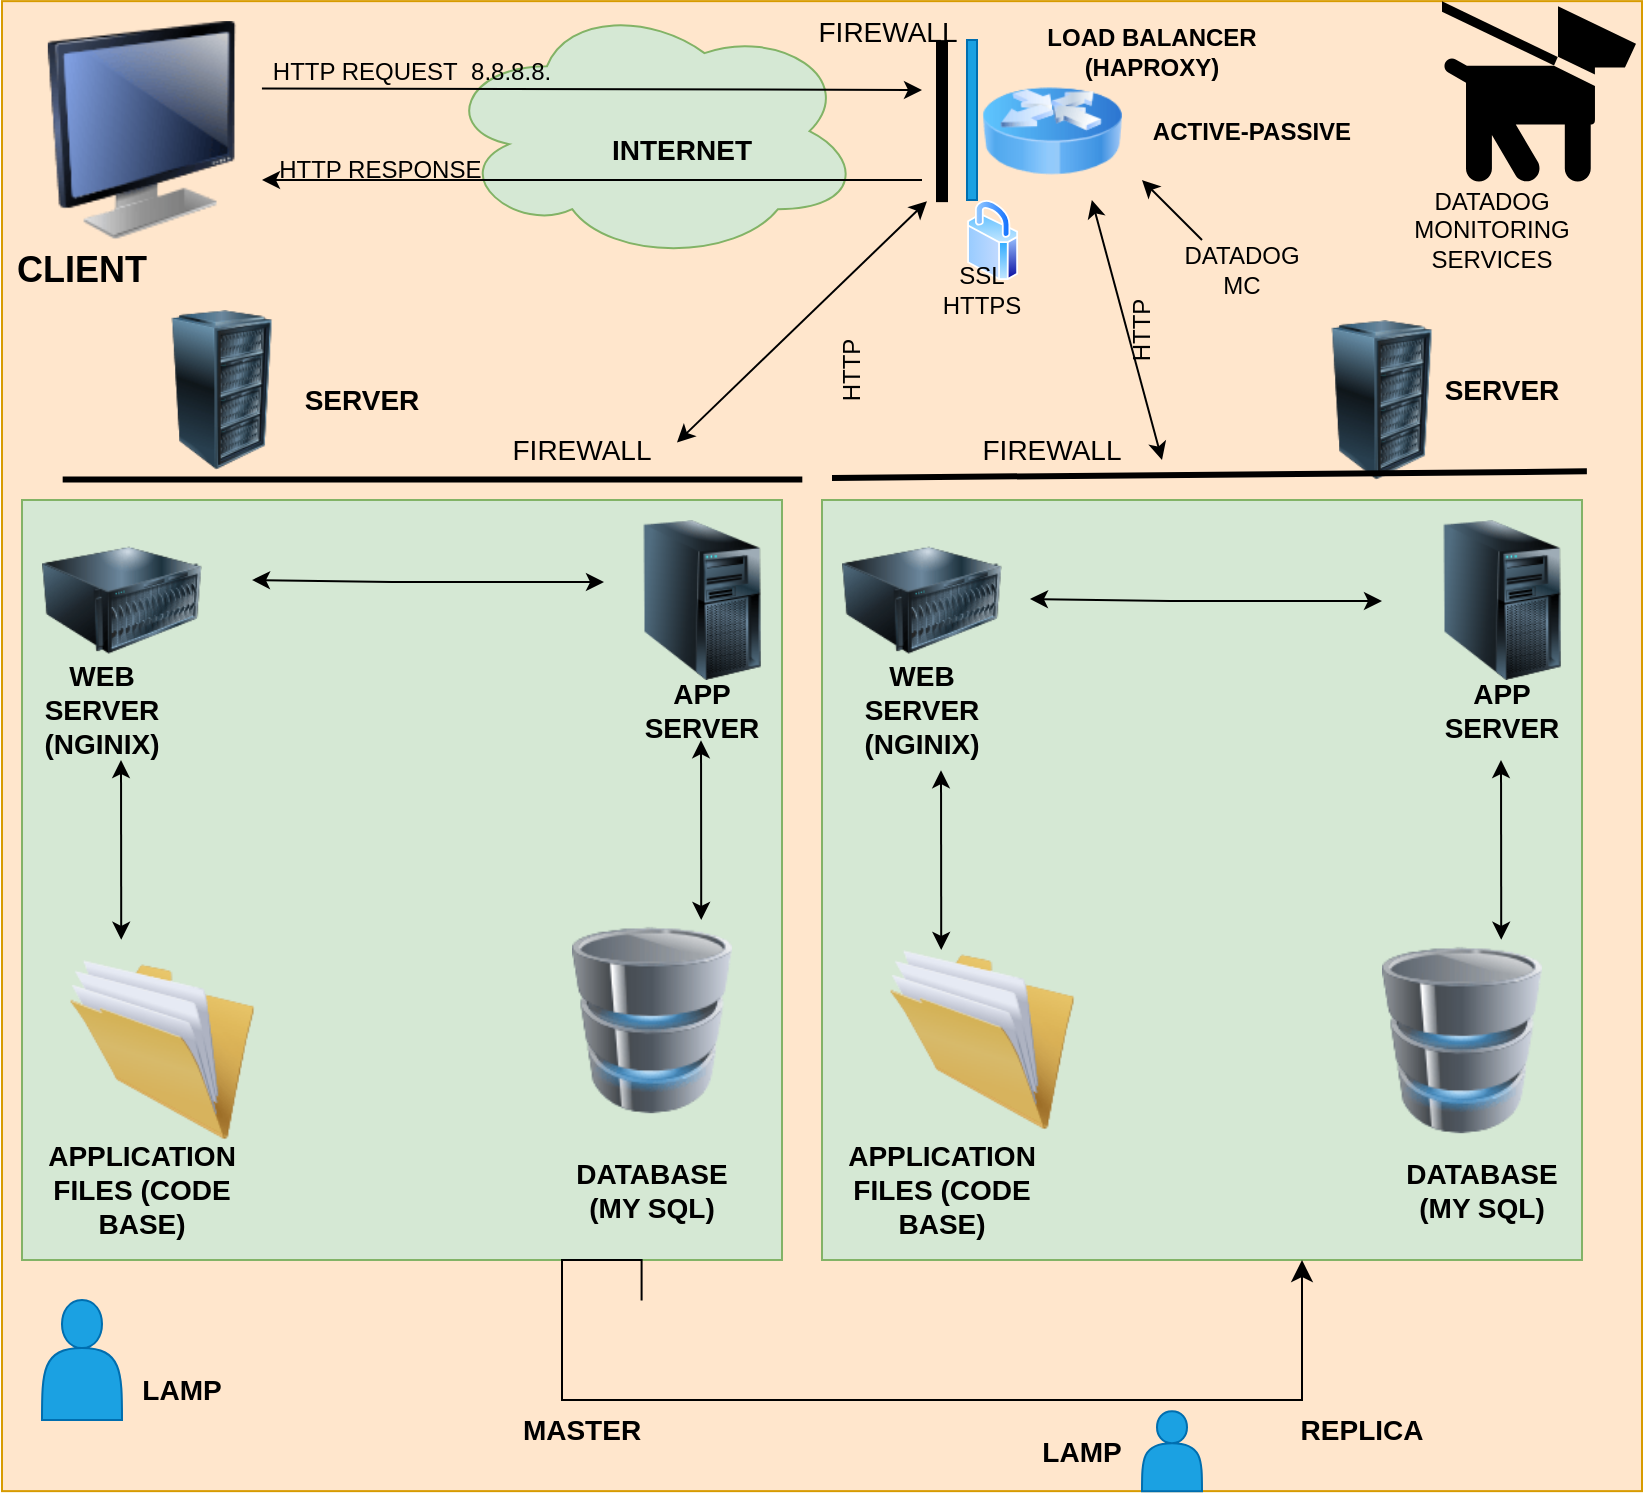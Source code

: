 <mxfile version="23.1.7" type="github">
  <diagram name="Page-1" id="rrZ6mg99N3KnCUDMdktR">
    <mxGraphModel dx="880" dy="1534" grid="1" gridSize="10" guides="1" tooltips="1" connect="1" arrows="1" fold="1" page="1" pageScale="1" pageWidth="850" pageHeight="1100" math="0" shadow="0">
      <root>
        <mxCell id="0" />
        <mxCell id="1" parent="0" />
        <mxCell id="l2eI5rGPwK0Tam45J4ou-1" value="" style="rounded=0;whiteSpace=wrap;html=1;fillColor=#ffe6cc;strokeColor=#d79b00;" vertex="1" parent="1">
          <mxGeometry x="30" y="-409.43" width="820" height="745" as="geometry" />
        </mxCell>
        <mxCell id="l2eI5rGPwK0Tam45J4ou-2" value="" style="ellipse;shape=cloud;whiteSpace=wrap;html=1;fillColor=#d5e8d4;strokeColor=#82b366;" vertex="1" parent="1">
          <mxGeometry x="250" y="-409.43" width="210" height="130" as="geometry" />
        </mxCell>
        <mxCell id="l2eI5rGPwK0Tam45J4ou-3" value="" style="image;html=1;image=img/lib/clip_art/computers/Monitor_128x128.png" vertex="1" parent="1">
          <mxGeometry x="40" y="-399.43" width="120" height="109.43" as="geometry" />
        </mxCell>
        <mxCell id="l2eI5rGPwK0Tam45J4ou-4" value="" style="whiteSpace=wrap;html=1;aspect=fixed;fillColor=#d5e8d4;strokeColor=#82b366;" vertex="1" parent="1">
          <mxGeometry x="40" y="-160" width="380" height="380" as="geometry" />
        </mxCell>
        <mxCell id="l2eI5rGPwK0Tam45J4ou-5" value="" style="whiteSpace=wrap;html=1;aspect=fixed;fillColor=#d5e8d4;strokeColor=#82b366;" vertex="1" parent="1">
          <mxGeometry x="440" y="-160" width="380" height="380" as="geometry" />
        </mxCell>
        <mxCell id="l2eI5rGPwK0Tam45J4ou-6" value="" style="image;html=1;image=img/lib/clip_art/computers/Server_Rack_128x128.png" vertex="1" parent="1">
          <mxGeometry x="100" y="-255" width="80" height="80" as="geometry" />
        </mxCell>
        <mxCell id="l2eI5rGPwK0Tam45J4ou-7" value="" style="image;html=1;image=img/lib/clip_art/computers/Server_Rack_128x128.png" vertex="1" parent="1">
          <mxGeometry x="680" y="-250" width="80" height="80" as="geometry" />
        </mxCell>
        <mxCell id="l2eI5rGPwK0Tam45J4ou-8" value="" style="image;html=1;image=img/lib/clip_art/networking/Router_Icon_128x128.png" vertex="1" parent="1">
          <mxGeometry x="520" y="-379.43" width="70" height="70" as="geometry" />
        </mxCell>
        <mxCell id="l2eI5rGPwK0Tam45J4ou-9" value="" style="image;html=1;image=img/lib/clip_art/computers/Server_Tower_128x128.png" vertex="1" parent="1">
          <mxGeometry x="340" y="-150" width="80" height="80" as="geometry" />
        </mxCell>
        <mxCell id="l2eI5rGPwK0Tam45J4ou-10" value="" style="image;html=1;image=img/lib/clip_art/computers/Server_Tower_128x128.png" vertex="1" parent="1">
          <mxGeometry x="740" y="-150" width="80" height="80" as="geometry" />
        </mxCell>
        <mxCell id="l2eI5rGPwK0Tam45J4ou-11" value="&lt;font style=&quot;font-size: 14px;&quot;&gt;&lt;b&gt;APP SERVER&lt;/b&gt;&lt;/font&gt;" style="text;strokeColor=none;align=center;fillColor=none;html=1;verticalAlign=middle;whiteSpace=wrap;rounded=0;" vertex="1" parent="1">
          <mxGeometry x="350" y="-70" width="60" height="30" as="geometry" />
        </mxCell>
        <mxCell id="l2eI5rGPwK0Tam45J4ou-12" value="&lt;font style=&quot;font-size: 14px;&quot;&gt;&lt;b&gt;APP SERVER&lt;/b&gt;&lt;/font&gt;" style="text;strokeColor=none;align=center;fillColor=none;html=1;verticalAlign=middle;whiteSpace=wrap;rounded=0;" vertex="1" parent="1">
          <mxGeometry x="750" y="-70" width="60" height="30" as="geometry" />
        </mxCell>
        <mxCell id="l2eI5rGPwK0Tam45J4ou-13" value="" style="image;html=1;image=img/lib/clip_art/computers/Server_128x128.png" vertex="1" parent="1">
          <mxGeometry x="50" y="-150" width="80" height="80" as="geometry" />
        </mxCell>
        <mxCell id="l2eI5rGPwK0Tam45J4ou-14" value="" style="image;html=1;image=img/lib/clip_art/computers/Server_128x128.png" vertex="1" parent="1">
          <mxGeometry x="450" y="-150" width="80" height="80" as="geometry" />
        </mxCell>
        <mxCell id="l2eI5rGPwK0Tam45J4ou-15" value="&lt;font style=&quot;font-size: 14px;&quot;&gt;&lt;b&gt;WEB SERVER (NGINIX)&lt;/b&gt;&lt;/font&gt;" style="text;strokeColor=none;align=center;fillColor=none;html=1;verticalAlign=middle;whiteSpace=wrap;rounded=0;" vertex="1" parent="1">
          <mxGeometry x="50" y="-70" width="60" height="30" as="geometry" />
        </mxCell>
        <mxCell id="l2eI5rGPwK0Tam45J4ou-16" value="&lt;font style=&quot;font-size: 14px;&quot;&gt;&lt;b&gt;WEB SERVER (NGINIX)&lt;/b&gt;&lt;/font&gt;" style="text;strokeColor=none;align=center;fillColor=none;html=1;verticalAlign=middle;whiteSpace=wrap;rounded=0;" vertex="1" parent="1">
          <mxGeometry x="460" y="-70" width="60" height="30" as="geometry" />
        </mxCell>
        <mxCell id="l2eI5rGPwK0Tam45J4ou-17" value="" style="image;html=1;image=img/lib/clip_art/computers/Database_128x128.png" vertex="1" parent="1">
          <mxGeometry x="315" y="40" width="80" height="120" as="geometry" />
        </mxCell>
        <mxCell id="l2eI5rGPwK0Tam45J4ou-18" value="" style="image;html=1;image=img/lib/clip_art/computers/Database_128x128.png" vertex="1" parent="1">
          <mxGeometry x="720" y="50" width="80" height="120" as="geometry" />
        </mxCell>
        <mxCell id="l2eI5rGPwK0Tam45J4ou-19" value="&lt;b style=&quot;border-color: var(--border-color); font-size: 14px;&quot;&gt;DATABASE&lt;br style=&quot;border-color: var(--border-color);&quot;&gt;(MY SQL)&lt;/b&gt;" style="text;strokeColor=none;align=center;fillColor=none;html=1;verticalAlign=middle;whiteSpace=wrap;rounded=0;" vertex="1" parent="1">
          <mxGeometry x="325" y="170" width="60" height="30" as="geometry" />
        </mxCell>
        <mxCell id="l2eI5rGPwK0Tam45J4ou-20" value="&lt;b style=&quot;border-color: var(--border-color); font-size: 14px;&quot;&gt;DATABASE&lt;br style=&quot;border-color: var(--border-color);&quot;&gt;(MY SQL)&lt;/b&gt;" style="text;strokeColor=none;align=center;fillColor=none;html=1;verticalAlign=middle;whiteSpace=wrap;rounded=0;" vertex="1" parent="1">
          <mxGeometry x="740" y="170" width="60" height="30" as="geometry" />
        </mxCell>
        <mxCell id="l2eI5rGPwK0Tam45J4ou-21" value="" style="image;html=1;image=img/lib/clip_art/general/Full_Folder_128x128.png" vertex="1" parent="1">
          <mxGeometry x="60" y="70" width="100" height="90" as="geometry" />
        </mxCell>
        <mxCell id="l2eI5rGPwK0Tam45J4ou-22" value="" style="image;html=1;image=img/lib/clip_art/general/Full_Folder_128x128.png" vertex="1" parent="1">
          <mxGeometry x="470" y="65" width="100" height="90" as="geometry" />
        </mxCell>
        <mxCell id="l2eI5rGPwK0Tam45J4ou-23" value="&lt;font style=&quot;font-size: 14px;&quot;&gt;&lt;b&gt;APPLICATION FILES (CODE BASE)&lt;/b&gt;&lt;/font&gt;" style="text;strokeColor=none;align=center;fillColor=none;html=1;verticalAlign=middle;whiteSpace=wrap;rounded=0;" vertex="1" parent="1">
          <mxGeometry x="70" y="170" width="60" height="30" as="geometry" />
        </mxCell>
        <mxCell id="l2eI5rGPwK0Tam45J4ou-24" value="&lt;font style=&quot;font-size: 14px;&quot;&gt;&lt;b&gt;APPLICATION FILES (CODE BASE)&lt;/b&gt;&lt;/font&gt;" style="text;strokeColor=none;align=center;fillColor=none;html=1;verticalAlign=middle;whiteSpace=wrap;rounded=0;" vertex="1" parent="1">
          <mxGeometry x="470" y="170" width="60" height="30" as="geometry" />
        </mxCell>
        <mxCell id="l2eI5rGPwK0Tam45J4ou-25" value="" style="edgeStyle=none;orthogonalLoop=1;jettySize=auto;html=1;rounded=0;exitX=0.833;exitY=0.086;exitDx=0;exitDy=0;exitPerimeter=0;" edge="1" parent="1">
          <mxGeometry width="80" relative="1" as="geometry">
            <mxPoint x="159.96" y="-365.789" as="sourcePoint" />
            <mxPoint x="490" y="-365" as="targetPoint" />
            <Array as="points" />
          </mxGeometry>
        </mxCell>
        <mxCell id="l2eI5rGPwK0Tam45J4ou-26" value="" style="edgeStyle=none;orthogonalLoop=1;jettySize=auto;html=1;rounded=0;" edge="1" parent="1">
          <mxGeometry width="80" relative="1" as="geometry">
            <mxPoint x="490" y="-320" as="sourcePoint" />
            <mxPoint x="160.0" y="-319.999" as="targetPoint" />
            <Array as="points" />
          </mxGeometry>
        </mxCell>
        <mxCell id="l2eI5rGPwK0Tam45J4ou-27" value="&lt;font style=&quot;font-size: 18px;&quot;&gt;&lt;b&gt;CLIENT&lt;/b&gt;&lt;/font&gt;" style="text;strokeColor=none;align=center;fillColor=none;html=1;verticalAlign=middle;whiteSpace=wrap;rounded=0;" vertex="1" parent="1">
          <mxGeometry x="40" y="-290" width="60" height="30" as="geometry" />
        </mxCell>
        <mxCell id="l2eI5rGPwK0Tam45J4ou-28" value="&lt;font style=&quot;font-size: 12px;&quot;&gt;&lt;b&gt;LOAD BALANCER&lt;br&gt;(HAPROXY)&lt;/b&gt;&lt;/font&gt;" style="text;strokeColor=none;align=center;fillColor=none;html=1;verticalAlign=middle;whiteSpace=wrap;rounded=0;" vertex="1" parent="1">
          <mxGeometry x="550" y="-399.43" width="110" height="30" as="geometry" />
        </mxCell>
        <mxCell id="l2eI5rGPwK0Tam45J4ou-29" value="&lt;b&gt;ACTIVE-PASSIVE&lt;/b&gt;" style="text;strokeColor=none;align=center;fillColor=none;html=1;verticalAlign=middle;whiteSpace=wrap;rounded=0;" vertex="1" parent="1">
          <mxGeometry x="600" y="-359.43" width="110" height="30" as="geometry" />
        </mxCell>
        <mxCell id="l2eI5rGPwK0Tam45J4ou-30" value="" style="endArrow=classic;startArrow=classic;html=1;rounded=0;" edge="1" parent="1">
          <mxGeometry width="50" height="50" relative="1" as="geometry">
            <mxPoint x="367.5" y="-188.78" as="sourcePoint" />
            <mxPoint x="492.5" y="-309.428" as="targetPoint" />
          </mxGeometry>
        </mxCell>
        <mxCell id="l2eI5rGPwK0Tam45J4ou-31" value="" style="endArrow=classic;startArrow=classic;html=1;rounded=0;" edge="1" parent="1">
          <mxGeometry width="50" height="50" relative="1" as="geometry">
            <mxPoint x="610" y="-180" as="sourcePoint" />
            <mxPoint x="574.92" y="-310" as="targetPoint" />
          </mxGeometry>
        </mxCell>
        <mxCell id="l2eI5rGPwK0Tam45J4ou-32" value="HTTP REQUEST&amp;nbsp; 8.8.8.8." style="text;strokeColor=none;align=center;fillColor=none;html=1;verticalAlign=middle;whiteSpace=wrap;rounded=0;" vertex="1" parent="1">
          <mxGeometry x="160" y="-389.43" width="150" height="30" as="geometry" />
        </mxCell>
        <mxCell id="l2eI5rGPwK0Tam45J4ou-33" value="HTTP RESPONSE&amp;nbsp;&amp;nbsp;" style="text;strokeColor=none;align=center;fillColor=none;html=1;verticalAlign=middle;whiteSpace=wrap;rounded=0;" vertex="1" parent="1">
          <mxGeometry x="165" y="-340" width="115" height="30" as="geometry" />
        </mxCell>
        <mxCell id="l2eI5rGPwK0Tam45J4ou-34" value="&lt;font style=&quot;font-size: 14px;&quot;&gt;&lt;b&gt;INTERNET&lt;/b&gt;&lt;/font&gt;" style="text;strokeColor=none;align=center;fillColor=none;html=1;verticalAlign=middle;whiteSpace=wrap;rounded=0;" vertex="1" parent="1">
          <mxGeometry x="340" y="-350" width="60" height="30" as="geometry" />
        </mxCell>
        <mxCell id="l2eI5rGPwK0Tam45J4ou-35" value="&lt;b&gt;&lt;font style=&quot;font-size: 14px;&quot;&gt;SERVER&lt;/font&gt;&lt;/b&gt;" style="text;strokeColor=none;align=center;fillColor=none;html=1;verticalAlign=middle;whiteSpace=wrap;rounded=0;" vertex="1" parent="1">
          <mxGeometry x="180" y="-225" width="60" height="30" as="geometry" />
        </mxCell>
        <mxCell id="l2eI5rGPwK0Tam45J4ou-36" value="&lt;b&gt;&lt;font style=&quot;font-size: 14px;&quot;&gt;SERVER&lt;/font&gt;&lt;/b&gt;" style="text;strokeColor=none;align=center;fillColor=none;html=1;verticalAlign=middle;whiteSpace=wrap;rounded=0;" vertex="1" parent="1">
          <mxGeometry x="750" y="-230" width="60" height="30" as="geometry" />
        </mxCell>
        <mxCell id="l2eI5rGPwK0Tam45J4ou-37" value="HTTP" style="text;strokeColor=none;align=center;fillColor=none;html=1;verticalAlign=middle;whiteSpace=wrap;rounded=0;rotation=270;" vertex="1" parent="1">
          <mxGeometry x="425" y="-240" width="60" height="30" as="geometry" />
        </mxCell>
        <mxCell id="l2eI5rGPwK0Tam45J4ou-38" value="HTTP" style="text;strokeColor=none;align=center;fillColor=none;html=1;verticalAlign=middle;whiteSpace=wrap;rounded=0;rotation=270;" vertex="1" parent="1">
          <mxGeometry x="570" y="-260" width="60" height="30" as="geometry" />
        </mxCell>
        <mxCell id="l2eI5rGPwK0Tam45J4ou-39" value="" style="endArrow=classic;startArrow=classic;html=1;rounded=0;entryX=-0.05;entryY=0.388;entryDx=0;entryDy=0;entryPerimeter=0;" edge="1" parent="1">
          <mxGeometry width="50" height="50" relative="1" as="geometry">
            <mxPoint x="155" y="-119.98" as="sourcePoint" />
            <mxPoint x="331" y="-118.96" as="targetPoint" />
            <Array as="points">
              <mxPoint x="225" y="-119" />
            </Array>
          </mxGeometry>
        </mxCell>
        <mxCell id="l2eI5rGPwK0Tam45J4ou-40" value="" style="endArrow=classic;startArrow=classic;html=1;rounded=0;entryX=0.526;entryY=0.395;entryDx=0;entryDy=0;entryPerimeter=0;" edge="1" parent="1">
          <mxGeometry width="50" height="50" relative="1" as="geometry">
            <mxPoint x="89.62" y="59.9" as="sourcePoint" />
            <mxPoint x="89.5" y="-30.0" as="targetPoint" />
          </mxGeometry>
        </mxCell>
        <mxCell id="l2eI5rGPwK0Tam45J4ou-41" value="" style="endArrow=classic;startArrow=classic;html=1;rounded=0;entryX=0.526;entryY=0.395;entryDx=0;entryDy=0;entryPerimeter=0;" edge="1" parent="1">
          <mxGeometry width="50" height="50" relative="1" as="geometry">
            <mxPoint x="379.62" y="50.0" as="sourcePoint" />
            <mxPoint x="379.5" y="-39.9" as="targetPoint" />
          </mxGeometry>
        </mxCell>
        <mxCell id="l2eI5rGPwK0Tam45J4ou-42" value="" style="endArrow=classic;startArrow=classic;html=1;rounded=0;entryX=-0.05;entryY=0.388;entryDx=0;entryDy=0;entryPerimeter=0;" edge="1" parent="1">
          <mxGeometry width="50" height="50" relative="1" as="geometry">
            <mxPoint x="544" y="-110.51" as="sourcePoint" />
            <mxPoint x="720" y="-109.49" as="targetPoint" />
            <Array as="points">
              <mxPoint x="614" y="-109.53" />
            </Array>
          </mxGeometry>
        </mxCell>
        <mxCell id="l2eI5rGPwK0Tam45J4ou-43" value="" style="endArrow=classic;startArrow=classic;html=1;rounded=0;entryX=0.526;entryY=0.395;entryDx=0;entryDy=0;entryPerimeter=0;" edge="1" parent="1">
          <mxGeometry width="50" height="50" relative="1" as="geometry">
            <mxPoint x="499.62" y="65" as="sourcePoint" />
            <mxPoint x="499.5" y="-24.9" as="targetPoint" />
          </mxGeometry>
        </mxCell>
        <mxCell id="l2eI5rGPwK0Tam45J4ou-44" value="" style="endArrow=classic;startArrow=classic;html=1;rounded=0;entryX=0.526;entryY=0.395;entryDx=0;entryDy=0;entryPerimeter=0;" edge="1" parent="1">
          <mxGeometry width="50" height="50" relative="1" as="geometry">
            <mxPoint x="779.62" y="59.9" as="sourcePoint" />
            <mxPoint x="779.5" y="-30.0" as="targetPoint" />
          </mxGeometry>
        </mxCell>
        <mxCell id="l2eI5rGPwK0Tam45J4ou-45" value="" style="edgeStyle=segmentEdgeStyle;endArrow=classic;html=1;curved=0;rounded=0;endSize=8;startSize=8;exitX=0.39;exitY=0.872;exitDx=0;exitDy=0;exitPerimeter=0;" edge="1" parent="1" source="l2eI5rGPwK0Tam45J4ou-1">
          <mxGeometry width="50" height="50" relative="1" as="geometry">
            <mxPoint x="630" y="270" as="sourcePoint" />
            <mxPoint x="680" y="220" as="targetPoint" />
            <Array as="points">
              <mxPoint x="350" y="240" />
              <mxPoint x="350" y="220" />
              <mxPoint x="310" y="220" />
              <mxPoint x="310" y="290" />
              <mxPoint x="680" y="290" />
            </Array>
          </mxGeometry>
        </mxCell>
        <mxCell id="l2eI5rGPwK0Tam45J4ou-46" value="&lt;font style=&quot;font-size: 14px;&quot;&gt;&lt;b&gt;MASTER&lt;/b&gt;&lt;/font&gt;" style="text;strokeColor=none;align=center;fillColor=none;html=1;verticalAlign=middle;whiteSpace=wrap;rounded=0;" vertex="1" parent="1">
          <mxGeometry x="290" y="290" width="60" height="30" as="geometry" />
        </mxCell>
        <mxCell id="l2eI5rGPwK0Tam45J4ou-47" value="&lt;font style=&quot;font-size: 14px;&quot;&gt;&lt;b&gt;REPLICA&lt;/b&gt;&lt;/font&gt;" style="text;strokeColor=none;align=center;fillColor=none;html=1;verticalAlign=middle;whiteSpace=wrap;rounded=0;" vertex="1" parent="1">
          <mxGeometry x="680" y="290" width="60" height="30" as="geometry" />
        </mxCell>
        <mxCell id="l2eI5rGPwK0Tam45J4ou-48" value="" style="shape=actor;whiteSpace=wrap;html=1;fillColor=#1ba1e2;fontColor=#ffffff;strokeColor=#006EAF;" vertex="1" parent="1">
          <mxGeometry x="50" y="240" width="40" height="60" as="geometry" />
        </mxCell>
        <mxCell id="l2eI5rGPwK0Tam45J4ou-49" value="" style="shape=actor;whiteSpace=wrap;html=1;fillColor=#1ba1e2;fontColor=#ffffff;strokeColor=#006EAF;" vertex="1" parent="1">
          <mxGeometry x="600" y="295.57" width="30" height="40" as="geometry" />
        </mxCell>
        <mxCell id="l2eI5rGPwK0Tam45J4ou-50" value="&lt;font style=&quot;font-size: 14px;&quot;&gt;&lt;b&gt;LAMP&lt;/b&gt;&lt;/font&gt;" style="text;strokeColor=none;align=center;fillColor=none;html=1;verticalAlign=middle;whiteSpace=wrap;rounded=0;" vertex="1" parent="1">
          <mxGeometry x="90" y="270" width="60" height="30" as="geometry" />
        </mxCell>
        <mxCell id="l2eI5rGPwK0Tam45J4ou-51" value="&lt;font style=&quot;font-size: 14px;&quot;&gt;&lt;b&gt;LAMP&lt;/b&gt;&lt;/font&gt;" style="text;strokeColor=none;align=center;fillColor=none;html=1;verticalAlign=middle;whiteSpace=wrap;rounded=0;" vertex="1" parent="1">
          <mxGeometry x="540" y="300.57" width="60" height="30" as="geometry" />
        </mxCell>
        <mxCell id="l2eI5rGPwK0Tam45J4ou-54" value="&lt;font style=&quot;font-size: 14px;&quot;&gt;FIREWALL&lt;/font&gt;" style="text;strokeColor=none;align=center;fillColor=none;html=1;verticalAlign=middle;whiteSpace=wrap;rounded=0;" vertex="1" parent="1">
          <mxGeometry x="442.5" y="-409.43" width="60" height="30" as="geometry" />
        </mxCell>
        <mxCell id="l2eI5rGPwK0Tam45J4ou-55" value="" style="image;aspect=fixed;perimeter=ellipsePerimeter;html=1;align=center;shadow=0;dashed=0;spacingTop=3;image=img/lib/active_directory/secure.svg;" vertex="1" parent="1">
          <mxGeometry x="512.5" y="-310" width="25.6" height="40" as="geometry" />
        </mxCell>
        <mxCell id="l2eI5rGPwK0Tam45J4ou-56" value="SSL&lt;br&gt;HTTPS" style="text;strokeColor=none;align=center;fillColor=none;html=1;verticalAlign=middle;whiteSpace=wrap;rounded=0;" vertex="1" parent="1">
          <mxGeometry x="490" y="-280" width="60" height="30" as="geometry" />
        </mxCell>
        <mxCell id="l2eI5rGPwK0Tam45J4ou-58" value="" style="endArrow=none;startArrow=none;endFill=0;startFill=0;endSize=8;html=1;verticalAlign=bottom;labelBackgroundColor=none;strokeWidth=3;rounded=0;entryX=0.488;entryY=0.321;entryDx=0;entryDy=0;entryPerimeter=0;exitX=0.037;exitY=0.321;exitDx=0;exitDy=0;exitPerimeter=0;" edge="1" parent="1" source="l2eI5rGPwK0Tam45J4ou-1" target="l2eI5rGPwK0Tam45J4ou-1">
          <mxGeometry width="160" relative="1" as="geometry">
            <mxPoint x="155" y="-170" as="sourcePoint" />
            <mxPoint x="315" y="-170" as="targetPoint" />
          </mxGeometry>
        </mxCell>
        <mxCell id="l2eI5rGPwK0Tam45J4ou-60" value="" style="endArrow=none;startArrow=none;endFill=0;startFill=0;endSize=8;html=1;verticalAlign=bottom;labelBackgroundColor=none;strokeWidth=3;rounded=0;entryX=0.488;entryY=0.321;entryDx=0;entryDy=0;entryPerimeter=0;exitX=0.037;exitY=0.321;exitDx=0;exitDy=0;exitPerimeter=0;" edge="1" parent="1">
          <mxGeometry width="160" relative="1" as="geometry">
            <mxPoint x="445" y="-171" as="sourcePoint" />
            <mxPoint x="822.44" y="-174.32" as="targetPoint" />
          </mxGeometry>
        </mxCell>
        <mxCell id="l2eI5rGPwK0Tam45J4ou-62" value="" style="html=1;points=[];perimeter=orthogonalPerimeter;fillColor=strokeColor;" vertex="1" parent="1">
          <mxGeometry x="497.5" y="-389.43" width="5" height="80" as="geometry" />
        </mxCell>
        <mxCell id="l2eI5rGPwK0Tam45J4ou-63" value="" style="html=1;points=[];perimeter=orthogonalPerimeter;fillColor=#1ba1e2;fontColor=#ffffff;strokeColor=#006EAF;" vertex="1" parent="1">
          <mxGeometry x="512.5" y="-390" width="5" height="80" as="geometry" />
        </mxCell>
        <mxCell id="l2eI5rGPwK0Tam45J4ou-64" value="&lt;font style=&quot;font-size: 14px;&quot;&gt;FIREWALL&lt;/font&gt;" style="text;strokeColor=none;align=center;fillColor=none;html=1;verticalAlign=middle;whiteSpace=wrap;rounded=0;" vertex="1" parent="1">
          <mxGeometry x="290" y="-200" width="60" height="30" as="geometry" />
        </mxCell>
        <mxCell id="l2eI5rGPwK0Tam45J4ou-65" value="&lt;font style=&quot;font-size: 14px;&quot;&gt;FIREWALL&lt;/font&gt;" style="text;strokeColor=none;align=center;fillColor=none;html=1;verticalAlign=middle;whiteSpace=wrap;rounded=0;" vertex="1" parent="1">
          <mxGeometry x="525" y="-200" width="60" height="30" as="geometry" />
        </mxCell>
        <mxCell id="l2eI5rGPwK0Tam45J4ou-67" value="" style="endArrow=classic;html=1;rounded=0;" edge="1" parent="1">
          <mxGeometry width="50" height="50" relative="1" as="geometry">
            <mxPoint x="630" y="-290" as="sourcePoint" />
            <mxPoint x="600" y="-320" as="targetPoint" />
          </mxGeometry>
        </mxCell>
        <mxCell id="l2eI5rGPwK0Tam45J4ou-68" value="DATADOG MC" style="text;strokeColor=none;align=center;fillColor=none;html=1;verticalAlign=middle;whiteSpace=wrap;rounded=0;" vertex="1" parent="1">
          <mxGeometry x="620" y="-290" width="60" height="30" as="geometry" />
        </mxCell>
        <mxCell id="l2eI5rGPwK0Tam45J4ou-69" value="" style="shape=mxgraph.signs.animals.dog_on_leash;html=1;pointerEvents=1;fillColor=#000000;strokeColor=none;verticalLabelPosition=bottom;verticalAlign=top;align=center;" vertex="1" parent="1">
          <mxGeometry x="750" y="-409.43" width="97" height="91" as="geometry" />
        </mxCell>
        <mxCell id="l2eI5rGPwK0Tam45J4ou-70" value="DATADOG MONITORING SERVICES" style="text;strokeColor=none;align=center;fillColor=none;html=1;verticalAlign=middle;whiteSpace=wrap;rounded=0;" vertex="1" parent="1">
          <mxGeometry x="720" y="-310" width="110" height="30" as="geometry" />
        </mxCell>
      </root>
    </mxGraphModel>
  </diagram>
</mxfile>
